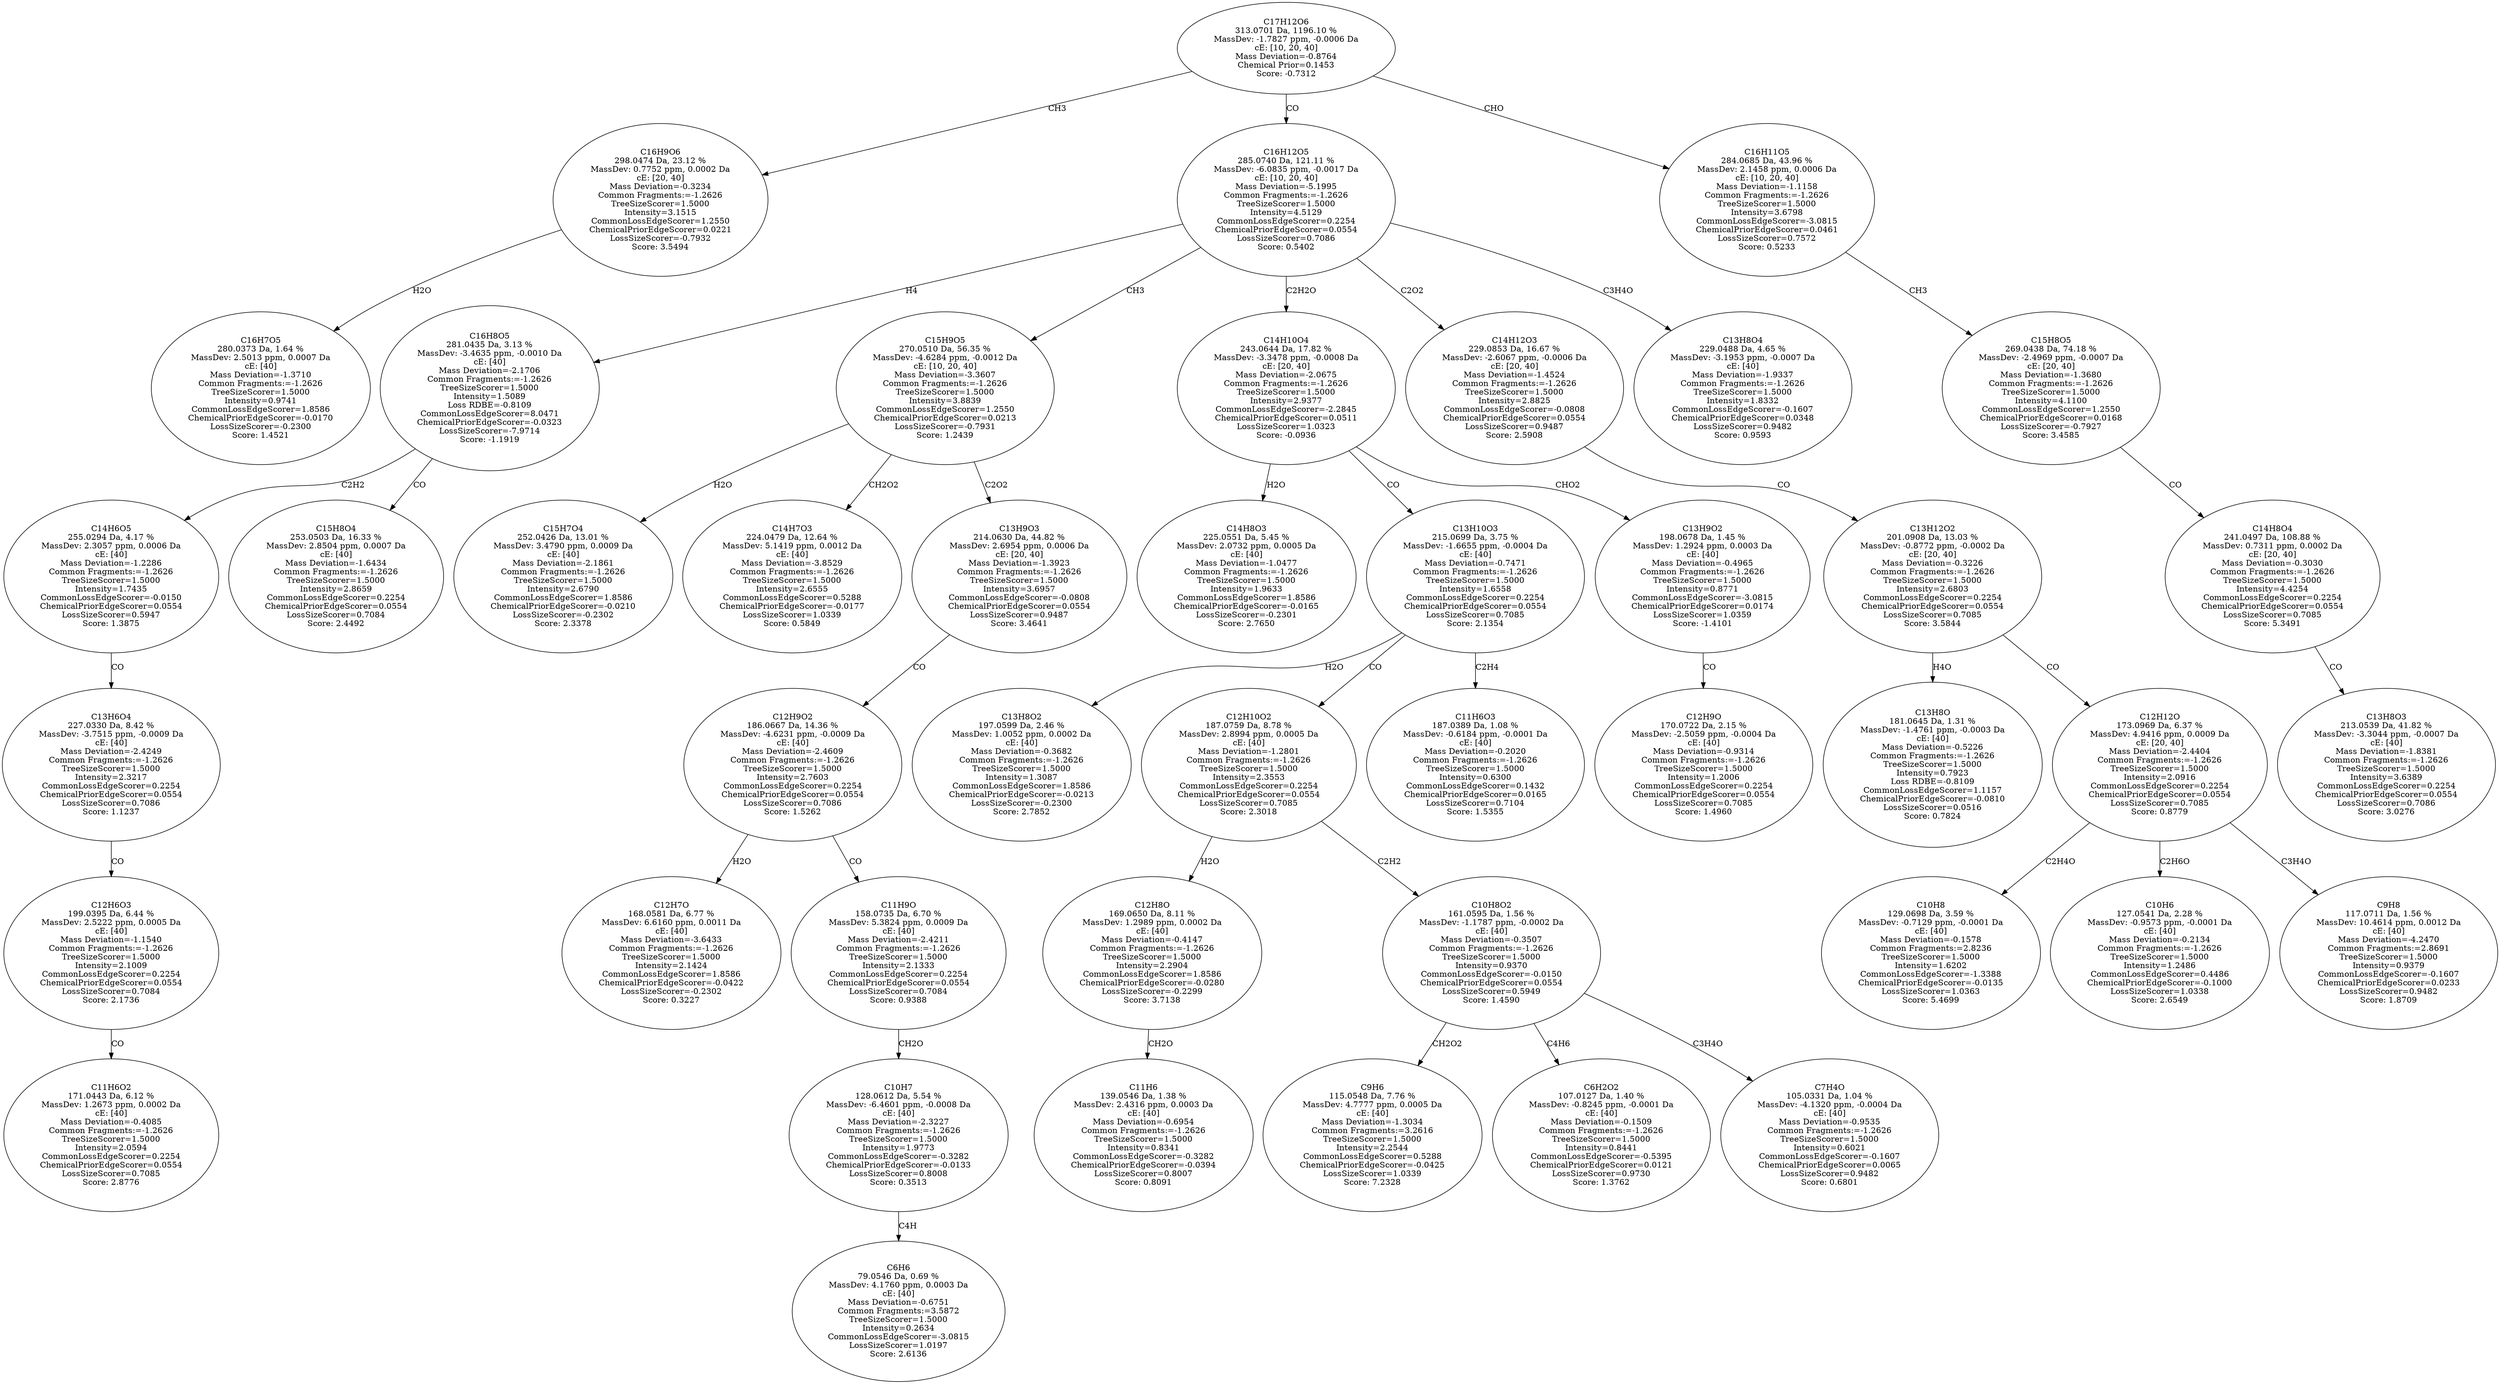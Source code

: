 strict digraph {
v1 [label="C16H7O5\n280.0373 Da, 1.64 %\nMassDev: 2.5013 ppm, 0.0007 Da\ncE: [40]\nMass Deviation=-1.3710\nCommon Fragments:=-1.2626\nTreeSizeScorer=1.5000\nIntensity=0.9741\nCommonLossEdgeScorer=1.8586\nChemicalPriorEdgeScorer=-0.0170\nLossSizeScorer=-0.2300\nScore: 1.4521"];
v2 [label="C16H9O6\n298.0474 Da, 23.12 %\nMassDev: 0.7752 ppm, 0.0002 Da\ncE: [20, 40]\nMass Deviation=-0.3234\nCommon Fragments:=-1.2626\nTreeSizeScorer=1.5000\nIntensity=3.1515\nCommonLossEdgeScorer=1.2550\nChemicalPriorEdgeScorer=0.0221\nLossSizeScorer=-0.7932\nScore: 3.5494"];
v3 [label="C11H6O2\n171.0443 Da, 6.12 %\nMassDev: 1.2673 ppm, 0.0002 Da\ncE: [40]\nMass Deviation=-0.4085\nCommon Fragments:=-1.2626\nTreeSizeScorer=1.5000\nIntensity=2.0594\nCommonLossEdgeScorer=0.2254\nChemicalPriorEdgeScorer=0.0554\nLossSizeScorer=0.7085\nScore: 2.8776"];
v4 [label="C12H6O3\n199.0395 Da, 6.44 %\nMassDev: 2.5222 ppm, 0.0005 Da\ncE: [40]\nMass Deviation=-1.1540\nCommon Fragments:=-1.2626\nTreeSizeScorer=1.5000\nIntensity=2.1009\nCommonLossEdgeScorer=0.2254\nChemicalPriorEdgeScorer=0.0554\nLossSizeScorer=0.7084\nScore: 2.1736"];
v5 [label="C13H6O4\n227.0330 Da, 8.42 %\nMassDev: -3.7515 ppm, -0.0009 Da\ncE: [40]\nMass Deviation=-2.4249\nCommon Fragments:=-1.2626\nTreeSizeScorer=1.5000\nIntensity=2.3217\nCommonLossEdgeScorer=0.2254\nChemicalPriorEdgeScorer=0.0554\nLossSizeScorer=0.7086\nScore: 1.1237"];
v6 [label="C14H6O5\n255.0294 Da, 4.17 %\nMassDev: 2.3057 ppm, 0.0006 Da\ncE: [40]\nMass Deviation=-1.2286\nCommon Fragments:=-1.2626\nTreeSizeScorer=1.5000\nIntensity=1.7435\nCommonLossEdgeScorer=-0.0150\nChemicalPriorEdgeScorer=0.0554\nLossSizeScorer=0.5947\nScore: 1.3875"];
v7 [label="C15H8O4\n253.0503 Da, 16.33 %\nMassDev: 2.8504 ppm, 0.0007 Da\ncE: [40]\nMass Deviation=-1.6434\nCommon Fragments:=-1.2626\nTreeSizeScorer=1.5000\nIntensity=2.8659\nCommonLossEdgeScorer=0.2254\nChemicalPriorEdgeScorer=0.0554\nLossSizeScorer=0.7084\nScore: 2.4492"];
v8 [label="C16H8O5\n281.0435 Da, 3.13 %\nMassDev: -3.4635 ppm, -0.0010 Da\ncE: [40]\nMass Deviation=-2.1706\nCommon Fragments:=-1.2626\nTreeSizeScorer=1.5000\nIntensity=1.5089\nLoss RDBE=-0.8109\nCommonLossEdgeScorer=8.0471\nChemicalPriorEdgeScorer=-0.0323\nLossSizeScorer=-7.9714\nScore: -1.1919"];
v9 [label="C15H7O4\n252.0426 Da, 13.01 %\nMassDev: 3.4790 ppm, 0.0009 Da\ncE: [40]\nMass Deviation=-2.1861\nCommon Fragments:=-1.2626\nTreeSizeScorer=1.5000\nIntensity=2.6790\nCommonLossEdgeScorer=1.8586\nChemicalPriorEdgeScorer=-0.0210\nLossSizeScorer=-0.2302\nScore: 2.3378"];
v10 [label="C14H7O3\n224.0479 Da, 12.64 %\nMassDev: 5.1419 ppm, 0.0012 Da\ncE: [40]\nMass Deviation=-3.8529\nCommon Fragments:=-1.2626\nTreeSizeScorer=1.5000\nIntensity=2.6555\nCommonLossEdgeScorer=0.5288\nChemicalPriorEdgeScorer=-0.0177\nLossSizeScorer=1.0339\nScore: 0.5849"];
v11 [label="C12H7O\n168.0581 Da, 6.77 %\nMassDev: 6.6160 ppm, 0.0011 Da\ncE: [40]\nMass Deviation=-3.6433\nCommon Fragments:=-1.2626\nTreeSizeScorer=1.5000\nIntensity=2.1424\nCommonLossEdgeScorer=1.8586\nChemicalPriorEdgeScorer=-0.0422\nLossSizeScorer=-0.2302\nScore: 0.3227"];
v12 [label="C6H6\n79.0546 Da, 0.69 %\nMassDev: 4.1760 ppm, 0.0003 Da\ncE: [40]\nMass Deviation=-0.6751\nCommon Fragments:=3.5872\nTreeSizeScorer=1.5000\nIntensity=0.2634\nCommonLossEdgeScorer=-3.0815\nLossSizeScorer=1.0197\nScore: 2.6136"];
v13 [label="C10H7\n128.0612 Da, 5.54 %\nMassDev: -6.4601 ppm, -0.0008 Da\ncE: [40]\nMass Deviation=-2.3227\nCommon Fragments:=-1.2626\nTreeSizeScorer=1.5000\nIntensity=1.9773\nCommonLossEdgeScorer=-0.3282\nChemicalPriorEdgeScorer=-0.0133\nLossSizeScorer=0.8008\nScore: 0.3513"];
v14 [label="C11H9O\n158.0735 Da, 6.70 %\nMassDev: 5.3824 ppm, 0.0009 Da\ncE: [40]\nMass Deviation=-2.4211\nCommon Fragments:=-1.2626\nTreeSizeScorer=1.5000\nIntensity=2.1333\nCommonLossEdgeScorer=0.2254\nChemicalPriorEdgeScorer=0.0554\nLossSizeScorer=0.7084\nScore: 0.9388"];
v15 [label="C12H9O2\n186.0667 Da, 14.36 %\nMassDev: -4.6231 ppm, -0.0009 Da\ncE: [40]\nMass Deviation=-2.4609\nCommon Fragments:=-1.2626\nTreeSizeScorer=1.5000\nIntensity=2.7603\nCommonLossEdgeScorer=0.2254\nChemicalPriorEdgeScorer=0.0554\nLossSizeScorer=0.7086\nScore: 1.5262"];
v16 [label="C13H9O3\n214.0630 Da, 44.82 %\nMassDev: 2.6954 ppm, 0.0006 Da\ncE: [20, 40]\nMass Deviation=-1.3923\nCommon Fragments:=-1.2626\nTreeSizeScorer=1.5000\nIntensity=3.6957\nCommonLossEdgeScorer=-0.0808\nChemicalPriorEdgeScorer=0.0554\nLossSizeScorer=0.9487\nScore: 3.4641"];
v17 [label="C15H9O5\n270.0510 Da, 56.35 %\nMassDev: -4.6284 ppm, -0.0012 Da\ncE: [10, 20, 40]\nMass Deviation=-3.3607\nCommon Fragments:=-1.2626\nTreeSizeScorer=1.5000\nIntensity=3.8839\nCommonLossEdgeScorer=1.2550\nChemicalPriorEdgeScorer=0.0213\nLossSizeScorer=-0.7931\nScore: 1.2439"];
v18 [label="C14H8O3\n225.0551 Da, 5.45 %\nMassDev: 2.0732 ppm, 0.0005 Da\ncE: [40]\nMass Deviation=-1.0477\nCommon Fragments:=-1.2626\nTreeSizeScorer=1.5000\nIntensity=1.9633\nCommonLossEdgeScorer=1.8586\nChemicalPriorEdgeScorer=-0.0165\nLossSizeScorer=-0.2301\nScore: 2.7650"];
v19 [label="C13H8O2\n197.0599 Da, 2.46 %\nMassDev: 1.0052 ppm, 0.0002 Da\ncE: [40]\nMass Deviation=-0.3682\nCommon Fragments:=-1.2626\nTreeSizeScorer=1.5000\nIntensity=1.3087\nCommonLossEdgeScorer=1.8586\nChemicalPriorEdgeScorer=-0.0213\nLossSizeScorer=-0.2300\nScore: 2.7852"];
v20 [label="C11H6\n139.0546 Da, 1.38 %\nMassDev: 2.4316 ppm, 0.0003 Da\ncE: [40]\nMass Deviation=-0.6954\nCommon Fragments:=-1.2626\nTreeSizeScorer=1.5000\nIntensity=0.8341\nCommonLossEdgeScorer=-0.3282\nChemicalPriorEdgeScorer=-0.0394\nLossSizeScorer=0.8007\nScore: 0.8091"];
v21 [label="C12H8O\n169.0650 Da, 8.11 %\nMassDev: 1.2989 ppm, 0.0002 Da\ncE: [40]\nMass Deviation=-0.4147\nCommon Fragments:=-1.2626\nTreeSizeScorer=1.5000\nIntensity=2.2904\nCommonLossEdgeScorer=1.8586\nChemicalPriorEdgeScorer=-0.0280\nLossSizeScorer=-0.2299\nScore: 3.7138"];
v22 [label="C9H6\n115.0548 Da, 7.76 %\nMassDev: 4.7777 ppm, 0.0005 Da\ncE: [40]\nMass Deviation=-1.3034\nCommon Fragments:=3.2616\nTreeSizeScorer=1.5000\nIntensity=2.2544\nCommonLossEdgeScorer=0.5288\nChemicalPriorEdgeScorer=-0.0425\nLossSizeScorer=1.0339\nScore: 7.2328"];
v23 [label="C6H2O2\n107.0127 Da, 1.40 %\nMassDev: -0.8245 ppm, -0.0001 Da\ncE: [40]\nMass Deviation=-0.1509\nCommon Fragments:=-1.2626\nTreeSizeScorer=1.5000\nIntensity=0.8441\nCommonLossEdgeScorer=-0.5395\nChemicalPriorEdgeScorer=0.0121\nLossSizeScorer=0.9730\nScore: 1.3762"];
v24 [label="C7H4O\n105.0331 Da, 1.04 %\nMassDev: -4.1320 ppm, -0.0004 Da\ncE: [40]\nMass Deviation=-0.9535\nCommon Fragments:=-1.2626\nTreeSizeScorer=1.5000\nIntensity=0.6021\nCommonLossEdgeScorer=-0.1607\nChemicalPriorEdgeScorer=0.0065\nLossSizeScorer=0.9482\nScore: 0.6801"];
v25 [label="C10H8O2\n161.0595 Da, 1.56 %\nMassDev: -1.1787 ppm, -0.0002 Da\ncE: [40]\nMass Deviation=-0.3507\nCommon Fragments:=-1.2626\nTreeSizeScorer=1.5000\nIntensity=0.9370\nCommonLossEdgeScorer=-0.0150\nChemicalPriorEdgeScorer=0.0554\nLossSizeScorer=0.5949\nScore: 1.4590"];
v26 [label="C12H10O2\n187.0759 Da, 8.78 %\nMassDev: 2.8994 ppm, 0.0005 Da\ncE: [40]\nMass Deviation=-1.2801\nCommon Fragments:=-1.2626\nTreeSizeScorer=1.5000\nIntensity=2.3553\nCommonLossEdgeScorer=0.2254\nChemicalPriorEdgeScorer=0.0554\nLossSizeScorer=0.7085\nScore: 2.3018"];
v27 [label="C11H6O3\n187.0389 Da, 1.08 %\nMassDev: -0.6184 ppm, -0.0001 Da\ncE: [40]\nMass Deviation=-0.2020\nCommon Fragments:=-1.2626\nTreeSizeScorer=1.5000\nIntensity=0.6300\nCommonLossEdgeScorer=0.1432\nChemicalPriorEdgeScorer=0.0165\nLossSizeScorer=0.7104\nScore: 1.5355"];
v28 [label="C13H10O3\n215.0699 Da, 3.75 %\nMassDev: -1.6655 ppm, -0.0004 Da\ncE: [40]\nMass Deviation=-0.7471\nCommon Fragments:=-1.2626\nTreeSizeScorer=1.5000\nIntensity=1.6558\nCommonLossEdgeScorer=0.2254\nChemicalPriorEdgeScorer=0.0554\nLossSizeScorer=0.7085\nScore: 2.1354"];
v29 [label="C12H9O\n170.0722 Da, 2.15 %\nMassDev: -2.5059 ppm, -0.0004 Da\ncE: [40]\nMass Deviation=-0.9314\nCommon Fragments:=-1.2626\nTreeSizeScorer=1.5000\nIntensity=1.2006\nCommonLossEdgeScorer=0.2254\nChemicalPriorEdgeScorer=0.0554\nLossSizeScorer=0.7085\nScore: 1.4960"];
v30 [label="C13H9O2\n198.0678 Da, 1.45 %\nMassDev: 1.2924 ppm, 0.0003 Da\ncE: [40]\nMass Deviation=-0.4965\nCommon Fragments:=-1.2626\nTreeSizeScorer=1.5000\nIntensity=0.8771\nCommonLossEdgeScorer=-3.0815\nChemicalPriorEdgeScorer=0.0174\nLossSizeScorer=1.0359\nScore: -1.4101"];
v31 [label="C14H10O4\n243.0644 Da, 17.82 %\nMassDev: -3.3478 ppm, -0.0008 Da\ncE: [20, 40]\nMass Deviation=-2.0675\nCommon Fragments:=-1.2626\nTreeSizeScorer=1.5000\nIntensity=2.9377\nCommonLossEdgeScorer=-2.2845\nChemicalPriorEdgeScorer=0.0511\nLossSizeScorer=1.0323\nScore: -0.0936"];
v32 [label="C13H8O\n181.0645 Da, 1.31 %\nMassDev: -1.4761 ppm, -0.0003 Da\ncE: [40]\nMass Deviation=-0.5226\nCommon Fragments:=-1.2626\nTreeSizeScorer=1.5000\nIntensity=0.7923\nLoss RDBE=-0.8109\nCommonLossEdgeScorer=1.1157\nChemicalPriorEdgeScorer=-0.0810\nLossSizeScorer=0.0516\nScore: 0.7824"];
v33 [label="C10H8\n129.0698 Da, 3.59 %\nMassDev: -0.7129 ppm, -0.0001 Da\ncE: [40]\nMass Deviation=-0.1578\nCommon Fragments:=2.8236\nTreeSizeScorer=1.5000\nIntensity=1.6202\nCommonLossEdgeScorer=-1.3388\nChemicalPriorEdgeScorer=-0.0135\nLossSizeScorer=1.0363\nScore: 5.4699"];
v34 [label="C10H6\n127.0541 Da, 2.28 %\nMassDev: -0.9573 ppm, -0.0001 Da\ncE: [40]\nMass Deviation=-0.2134\nCommon Fragments:=-1.2626\nTreeSizeScorer=1.5000\nIntensity=1.2486\nCommonLossEdgeScorer=0.4486\nChemicalPriorEdgeScorer=-0.1000\nLossSizeScorer=1.0338\nScore: 2.6549"];
v35 [label="C9H8\n117.0711 Da, 1.56 %\nMassDev: 10.4614 ppm, 0.0012 Da\ncE: [40]\nMass Deviation=-4.2470\nCommon Fragments:=2.8691\nTreeSizeScorer=1.5000\nIntensity=0.9379\nCommonLossEdgeScorer=-0.1607\nChemicalPriorEdgeScorer=0.0233\nLossSizeScorer=0.9482\nScore: 1.8709"];
v36 [label="C12H12O\n173.0969 Da, 6.37 %\nMassDev: 4.9416 ppm, 0.0009 Da\ncE: [20, 40]\nMass Deviation=-2.4404\nCommon Fragments:=-1.2626\nTreeSizeScorer=1.5000\nIntensity=2.0916\nCommonLossEdgeScorer=0.2254\nChemicalPriorEdgeScorer=0.0554\nLossSizeScorer=0.7085\nScore: 0.8779"];
v37 [label="C13H12O2\n201.0908 Da, 13.03 %\nMassDev: -0.8772 ppm, -0.0002 Da\ncE: [20, 40]\nMass Deviation=-0.3226\nCommon Fragments:=-1.2626\nTreeSizeScorer=1.5000\nIntensity=2.6803\nCommonLossEdgeScorer=0.2254\nChemicalPriorEdgeScorer=0.0554\nLossSizeScorer=0.7085\nScore: 3.5844"];
v38 [label="C14H12O3\n229.0853 Da, 16.67 %\nMassDev: -2.6067 ppm, -0.0006 Da\ncE: [20, 40]\nMass Deviation=-1.4524\nCommon Fragments:=-1.2626\nTreeSizeScorer=1.5000\nIntensity=2.8825\nCommonLossEdgeScorer=-0.0808\nChemicalPriorEdgeScorer=0.0554\nLossSizeScorer=0.9487\nScore: 2.5908"];
v39 [label="C13H8O4\n229.0488 Da, 4.65 %\nMassDev: -3.1953 ppm, -0.0007 Da\ncE: [40]\nMass Deviation=-1.9337\nCommon Fragments:=-1.2626\nTreeSizeScorer=1.5000\nIntensity=1.8332\nCommonLossEdgeScorer=-0.1607\nChemicalPriorEdgeScorer=0.0348\nLossSizeScorer=0.9482\nScore: 0.9593"];
v40 [label="C16H12O5\n285.0740 Da, 121.11 %\nMassDev: -6.0835 ppm, -0.0017 Da\ncE: [10, 20, 40]\nMass Deviation=-5.1995\nCommon Fragments:=-1.2626\nTreeSizeScorer=1.5000\nIntensity=4.5129\nCommonLossEdgeScorer=0.2254\nChemicalPriorEdgeScorer=0.0554\nLossSizeScorer=0.7086\nScore: 0.5402"];
v41 [label="C13H8O3\n213.0539 Da, 41.82 %\nMassDev: -3.3044 ppm, -0.0007 Da\ncE: [40]\nMass Deviation=-1.8381\nCommon Fragments:=-1.2626\nTreeSizeScorer=1.5000\nIntensity=3.6389\nCommonLossEdgeScorer=0.2254\nChemicalPriorEdgeScorer=0.0554\nLossSizeScorer=0.7086\nScore: 3.0276"];
v42 [label="C14H8O4\n241.0497 Da, 108.88 %\nMassDev: 0.7311 ppm, 0.0002 Da\ncE: [20, 40]\nMass Deviation=-0.3030\nCommon Fragments:=-1.2626\nTreeSizeScorer=1.5000\nIntensity=4.4254\nCommonLossEdgeScorer=0.2254\nChemicalPriorEdgeScorer=0.0554\nLossSizeScorer=0.7085\nScore: 5.3491"];
v43 [label="C15H8O5\n269.0438 Da, 74.18 %\nMassDev: -2.4969 ppm, -0.0007 Da\ncE: [20, 40]\nMass Deviation=-1.3680\nCommon Fragments:=-1.2626\nTreeSizeScorer=1.5000\nIntensity=4.1100\nCommonLossEdgeScorer=1.2550\nChemicalPriorEdgeScorer=0.0168\nLossSizeScorer=-0.7927\nScore: 3.4585"];
v44 [label="C16H11O5\n284.0685 Da, 43.96 %\nMassDev: 2.1458 ppm, 0.0006 Da\ncE: [10, 20, 40]\nMass Deviation=-1.1158\nCommon Fragments:=-1.2626\nTreeSizeScorer=1.5000\nIntensity=3.6798\nCommonLossEdgeScorer=-3.0815\nChemicalPriorEdgeScorer=0.0461\nLossSizeScorer=0.7572\nScore: 0.5233"];
v45 [label="C17H12O6\n313.0701 Da, 1196.10 %\nMassDev: -1.7827 ppm, -0.0006 Da\ncE: [10, 20, 40]\nMass Deviation=-0.8764\nChemical Prior=0.1453\nScore: -0.7312"];
v2 -> v1 [label="H2O"];
v45 -> v2 [label="CH3"];
v4 -> v3 [label="CO"];
v5 -> v4 [label="CO"];
v6 -> v5 [label="CO"];
v8 -> v6 [label="C2H2"];
v8 -> v7 [label="CO"];
v40 -> v8 [label="H4"];
v17 -> v9 [label="H2O"];
v17 -> v10 [label="CH2O2"];
v15 -> v11 [label="H2O"];
v13 -> v12 [label="C4H"];
v14 -> v13 [label="CH2O"];
v15 -> v14 [label="CO"];
v16 -> v15 [label="CO"];
v17 -> v16 [label="C2O2"];
v40 -> v17 [label="CH3"];
v31 -> v18 [label="H2O"];
v28 -> v19 [label="H2O"];
v21 -> v20 [label="CH2O"];
v26 -> v21 [label="H2O"];
v25 -> v22 [label="CH2O2"];
v25 -> v23 [label="C4H6"];
v25 -> v24 [label="C3H4O"];
v26 -> v25 [label="C2H2"];
v28 -> v26 [label="CO"];
v28 -> v27 [label="C2H4"];
v31 -> v28 [label="CO"];
v30 -> v29 [label="CO"];
v31 -> v30 [label="CHO2"];
v40 -> v31 [label="C2H2O"];
v37 -> v32 [label="H4O"];
v36 -> v33 [label="C2H4O"];
v36 -> v34 [label="C2H6O"];
v36 -> v35 [label="C3H4O"];
v37 -> v36 [label="CO"];
v38 -> v37 [label="CO"];
v40 -> v38 [label="C2O2"];
v40 -> v39 [label="C3H4O"];
v45 -> v40 [label="CO"];
v42 -> v41 [label="CO"];
v43 -> v42 [label="CO"];
v44 -> v43 [label="CH3"];
v45 -> v44 [label="CHO"];
}